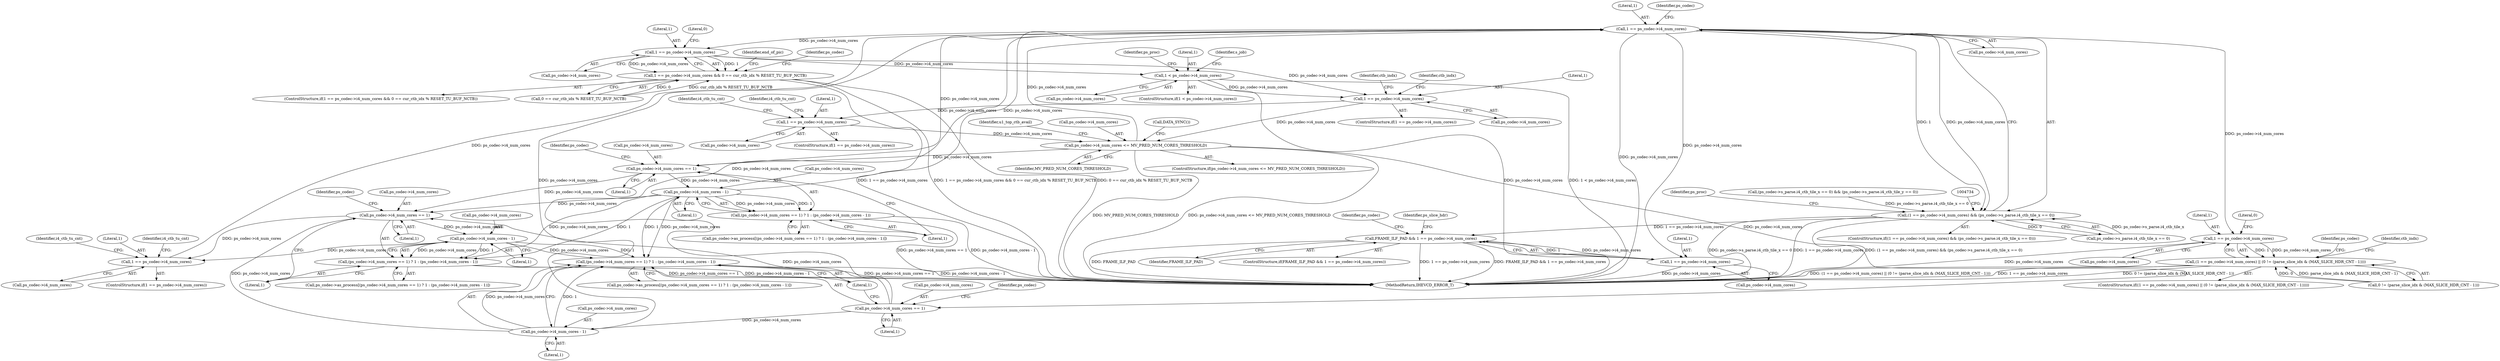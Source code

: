 digraph "0_Android_bcfc7124f6ef9f1ec128fb2e90de774a5b33d199_0@pointer" {
"1004697" [label="(Call,1 == ps_codec->i4_num_cores)"];
"1003849" [label="(Call,1 == ps_codec->i4_num_cores)"];
"1003810" [label="(Call,ps_codec->i4_num_cores - 1)"];
"1003804" [label="(Call,ps_codec->i4_num_cores == 1)"];
"1003470" [label="(Call,ps_codec->i4_num_cores - 1)"];
"1003464" [label="(Call,ps_codec->i4_num_cores == 1)"];
"1002922" [label="(Call,ps_codec->i4_num_cores <= MV_PRED_NUM_CORES_THRESHOLD)"];
"1002741" [label="(Call,1 == ps_codec->i4_num_cores)"];
"1002338" [label="(Call,1 == ps_codec->i4_num_cores)"];
"1001045" [label="(Call,1 == ps_codec->i4_num_cores)"];
"1004697" [label="(Call,1 == ps_codec->i4_num_cores)"];
"1003215" [label="(Call,ps_codec->i4_num_cores - 1)"];
"1003209" [label="(Call,ps_codec->i4_num_cores == 1)"];
"1001346" [label="(Call,1 < ps_codec->i4_num_cores)"];
"1001044" [label="(Call,1 == ps_codec->i4_num_cores && 0 == cur_ctb_idx % RESET_TU_BUF_NCTB)"];
"1003208" [label="(Call,(ps_codec->i4_num_cores == 1) ? 1 : (ps_codec->i4_num_cores - 1))"];
"1003803" [label="(Call,(ps_codec->i4_num_cores == 1) ? 1 : (ps_codec->i4_num_cores - 1))"];
"1004696" [label="(Call,(1 == ps_codec->i4_num_cores) && (ps_codec->s_parse.i4_ctb_tile_x == 0))"];
"1004874" [label="(Call,FRAME_ILF_PAD && 1 == ps_codec->i4_num_cores)"];
"1004803" [label="(Call,1 == ps_codec->i4_num_cores)"];
"1004802" [label="(Call,(1 == ps_codec->i4_num_cores) || (0 != (parse_slice_idx & (MAX_SLICE_HDR_CNT - 1))))"];
"1004876" [label="(Call,1 == ps_codec->i4_num_cores)"];
"1003463" [label="(Call,(ps_codec->i4_num_cores == 1) ? 1 : (ps_codec->i4_num_cores - 1))"];
"1003209" [label="(Call,ps_codec->i4_num_cores == 1)"];
"1005167" [label="(Identifier,ps_codec)"];
"1003213" [label="(Literal,1)"];
"1003472" [label="(Identifier,ps_codec)"];
"1004876" [label="(Call,1 == ps_codec->i4_num_cores)"];
"1003804" [label="(Call,ps_codec->i4_num_cores == 1)"];
"1003215" [label="(Call,ps_codec->i4_num_cores - 1)"];
"1003210" [label="(Call,ps_codec->i4_num_cores)"];
"1002338" [label="(Call,1 == ps_codec->i4_num_cores)"];
"1003849" [label="(Call,1 == ps_codec->i4_num_cores)"];
"1003810" [label="(Call,ps_codec->i4_num_cores - 1)"];
"1002741" [label="(Call,1 == ps_codec->i4_num_cores)"];
"1004809" [label="(Literal,0)"];
"1004699" [label="(Call,ps_codec->i4_num_cores)"];
"1002930" [label="(Identifier,u1_top_ctb_avail)"];
"1003463" [label="(Call,(ps_codec->i4_num_cores == 1) ? 1 : (ps_codec->i4_num_cores - 1))"];
"1004819" [label="(Identifier,ps_codec)"];
"1001075" [label="(Identifier,end_of_pic)"];
"1004802" [label="(Call,(1 == ps_codec->i4_num_cores) || (0 != (parse_slice_idx & (MAX_SLICE_HDR_CNT - 1))))"];
"1001348" [label="(Call,ps_codec->i4_num_cores)"];
"1003208" [label="(Call,(ps_codec->i4_num_cores == 1) ? 1 : (ps_codec->i4_num_cores - 1))"];
"1003471" [label="(Call,ps_codec->i4_num_cores)"];
"1002496" [label="(Identifier,ctb_indx)"];
"1004875" [label="(Identifier,FRAME_ILF_PAD)"];
"1004801" [label="(ControlStructure,if((1 == ps_codec->i4_num_cores) || (0 != (parse_slice_idx & (MAX_SLICE_HDR_CNT - 1)))))"];
"1002748" [label="(Identifier,i4_ctb_tu_cnt)"];
"1004698" [label="(Literal,1)"];
"1003811" [label="(Call,ps_codec->i4_num_cores)"];
"1004712" [label="(Identifier,ps_proc)"];
"1003469" [label="(Literal,1)"];
"1002740" [label="(ControlStructure,if(1 == ps_codec->i4_num_cores))"];
"1000909" [label="(Call,(ps_codec->s_parse.i4_ctb_tile_x == 0) && (ps_codec->s_parse.i4_ctb_tile_y == 0))"];
"1003459" [label="(Call,ps_codec->as_process[(ps_codec->i4_num_cores == 1) ? 1 : (ps_codec->i4_num_cores - 1)])"];
"1003468" [label="(Literal,1)"];
"1002921" [label="(ControlStructure,if(ps_codec->i4_num_cores <= MV_PRED_NUM_CORES_THRESHOLD))"];
"1004803" [label="(Call,1 == ps_codec->i4_num_cores)"];
"1004877" [label="(Literal,1)"];
"1003217" [label="(Identifier,ps_codec)"];
"1002340" [label="(Call,ps_codec->i4_num_cores)"];
"1001346" [label="(Call,1 < ps_codec->i4_num_cores)"];
"1001047" [label="(Call,ps_codec->i4_num_cores)"];
"1003808" [label="(Literal,1)"];
"1003803" [label="(Call,(ps_codec->i4_num_cores == 1) ? 1 : (ps_codec->i4_num_cores - 1))"];
"1003216" [label="(Call,ps_codec->i4_num_cores)"];
"1001046" [label="(Literal,1)"];
"1004702" [label="(Call,ps_codec->s_parse.i4_ctb_tile_x == 0)"];
"1003214" [label="(Literal,1)"];
"1004828" [label="(Identifier,ctb_indx)"];
"1004805" [label="(Call,ps_codec->i4_num_cores)"];
"1004874" [label="(Call,FRAME_ILF_PAD && 1 == ps_codec->i4_num_cores)"];
"1001447" [label="(Identifier,ps_proc)"];
"1003805" [label="(Call,ps_codec->i4_num_cores)"];
"1001051" [label="(Literal,0)"];
"1003856" [label="(Identifier,i4_ctb_tu_cnt)"];
"1003851" [label="(Call,ps_codec->i4_num_cores)"];
"1003850" [label="(Literal,1)"];
"1002743" [label="(Call,ps_codec->i4_num_cores)"];
"1004878" [label="(Call,ps_codec->i4_num_cores)"];
"1001345" [label="(ControlStructure,if(1 < ps_codec->i4_num_cores))"];
"1005173" [label="(MethodReturn,IHEVCD_ERROR_T)"];
"1003219" [label="(Literal,1)"];
"1004695" [label="(ControlStructure,if((1 == ps_codec->i4_num_cores) && (ps_codec->s_parse.i4_ctb_tile_x == 0)))"];
"1003848" [label="(ControlStructure,if(1 == ps_codec->i4_num_cores))"];
"1001045" [label="(Call,1 == ps_codec->i4_num_cores)"];
"1002923" [label="(Call,ps_codec->i4_num_cores)"];
"1004697" [label="(Call,1 == ps_codec->i4_num_cores)"];
"1004808" [label="(Call,0 != (parse_slice_idx & (MAX_SLICE_HDR_CNT - 1)))"];
"1004289" [label="(Call,DATA_SYNC())"];
"1002780" [label="(Identifier,i4_ctb_tu_cnt)"];
"1003470" [label="(Call,ps_codec->i4_num_cores - 1)"];
"1003799" [label="(Call,ps_codec->as_process[(ps_codec->i4_num_cores == 1) ? 1 : (ps_codec->i4_num_cores - 1)])"];
"1001347" [label="(Literal,1)"];
"1002345" [label="(Identifier,ctb_indx)"];
"1002742" [label="(Literal,1)"];
"1004696" [label="(Call,(1 == ps_codec->i4_num_cores) && (ps_codec->s_parse.i4_ctb_tile_x == 0))"];
"1002922" [label="(Call,ps_codec->i4_num_cores <= MV_PRED_NUM_CORES_THRESHOLD)"];
"1001044" [label="(Call,1 == ps_codec->i4_num_cores && 0 == cur_ctb_idx % RESET_TU_BUF_NCTB)"];
"1004705" [label="(Identifier,ps_codec)"];
"1003465" [label="(Call,ps_codec->i4_num_cores)"];
"1003888" [label="(Identifier,i4_ctb_tu_cnt)"];
"1004804" [label="(Literal,1)"];
"1002337" [label="(ControlStructure,if(1 == ps_codec->i4_num_cores))"];
"1003809" [label="(Literal,1)"];
"1001043" [label="(ControlStructure,if(1 == ps_codec->i4_num_cores && 0 == cur_ctb_idx % RESET_TU_BUF_NCTB))"];
"1003812" [label="(Identifier,ps_codec)"];
"1002339" [label="(Literal,1)"];
"1001059" [label="(Identifier,ps_codec)"];
"1004873" [label="(ControlStructure,if(FRAME_ILF_PAD && 1 == ps_codec->i4_num_cores))"];
"1003474" [label="(Literal,1)"];
"1003464" [label="(Call,ps_codec->i4_num_cores == 1)"];
"1001050" [label="(Call,0 == cur_ctb_idx % RESET_TU_BUF_NCTB)"];
"1004885" [label="(Identifier,ps_slice_hdr)"];
"1001356" [label="(Identifier,s_job)"];
"1003204" [label="(Call,ps_codec->as_process[(ps_codec->i4_num_cores == 1) ? 1 : (ps_codec->i4_num_cores - 1)])"];
"1002926" [label="(Identifier,MV_PRED_NUM_CORES_THRESHOLD)"];
"1003814" [label="(Literal,1)"];
"1004697" -> "1004696"  [label="AST: "];
"1004697" -> "1004699"  [label="CFG: "];
"1004698" -> "1004697"  [label="AST: "];
"1004699" -> "1004697"  [label="AST: "];
"1004705" -> "1004697"  [label="CFG: "];
"1004696" -> "1004697"  [label="CFG: "];
"1004697" -> "1005173"  [label="DDG: ps_codec->i4_num_cores"];
"1004697" -> "1001045"  [label="DDG: ps_codec->i4_num_cores"];
"1004697" -> "1004696"  [label="DDG: 1"];
"1004697" -> "1004696"  [label="DDG: ps_codec->i4_num_cores"];
"1003849" -> "1004697"  [label="DDG: ps_codec->i4_num_cores"];
"1003470" -> "1004697"  [label="DDG: ps_codec->i4_num_cores"];
"1002922" -> "1004697"  [label="DDG: ps_codec->i4_num_cores"];
"1003215" -> "1004697"  [label="DDG: ps_codec->i4_num_cores"];
"1003209" -> "1004697"  [label="DDG: ps_codec->i4_num_cores"];
"1003464" -> "1004697"  [label="DDG: ps_codec->i4_num_cores"];
"1004697" -> "1004803"  [label="DDG: ps_codec->i4_num_cores"];
"1004697" -> "1004876"  [label="DDG: ps_codec->i4_num_cores"];
"1003849" -> "1003848"  [label="AST: "];
"1003849" -> "1003851"  [label="CFG: "];
"1003850" -> "1003849"  [label="AST: "];
"1003851" -> "1003849"  [label="AST: "];
"1003856" -> "1003849"  [label="CFG: "];
"1003888" -> "1003849"  [label="CFG: "];
"1003810" -> "1003849"  [label="DDG: ps_codec->i4_num_cores"];
"1003804" -> "1003849"  [label="DDG: ps_codec->i4_num_cores"];
"1003810" -> "1003803"  [label="AST: "];
"1003810" -> "1003814"  [label="CFG: "];
"1003811" -> "1003810"  [label="AST: "];
"1003814" -> "1003810"  [label="AST: "];
"1003803" -> "1003810"  [label="CFG: "];
"1003810" -> "1003208"  [label="DDG: ps_codec->i4_num_cores"];
"1003810" -> "1003208"  [label="DDG: 1"];
"1003810" -> "1003803"  [label="DDG: ps_codec->i4_num_cores"];
"1003810" -> "1003803"  [label="DDG: 1"];
"1003804" -> "1003810"  [label="DDG: ps_codec->i4_num_cores"];
"1003804" -> "1003803"  [label="AST: "];
"1003804" -> "1003808"  [label="CFG: "];
"1003805" -> "1003804"  [label="AST: "];
"1003808" -> "1003804"  [label="AST: "];
"1003809" -> "1003804"  [label="CFG: "];
"1003812" -> "1003804"  [label="CFG: "];
"1003470" -> "1003804"  [label="DDG: ps_codec->i4_num_cores"];
"1003215" -> "1003804"  [label="DDG: ps_codec->i4_num_cores"];
"1003209" -> "1003804"  [label="DDG: ps_codec->i4_num_cores"];
"1003464" -> "1003804"  [label="DDG: ps_codec->i4_num_cores"];
"1003470" -> "1003463"  [label="AST: "];
"1003470" -> "1003474"  [label="CFG: "];
"1003471" -> "1003470"  [label="AST: "];
"1003474" -> "1003470"  [label="AST: "];
"1003463" -> "1003470"  [label="CFG: "];
"1003470" -> "1003208"  [label="DDG: ps_codec->i4_num_cores"];
"1003470" -> "1003208"  [label="DDG: 1"];
"1003470" -> "1003463"  [label="DDG: ps_codec->i4_num_cores"];
"1003470" -> "1003463"  [label="DDG: 1"];
"1003464" -> "1003470"  [label="DDG: ps_codec->i4_num_cores"];
"1003470" -> "1003803"  [label="DDG: ps_codec->i4_num_cores"];
"1003470" -> "1003803"  [label="DDG: 1"];
"1003464" -> "1003463"  [label="AST: "];
"1003464" -> "1003468"  [label="CFG: "];
"1003465" -> "1003464"  [label="AST: "];
"1003468" -> "1003464"  [label="AST: "];
"1003469" -> "1003464"  [label="CFG: "];
"1003472" -> "1003464"  [label="CFG: "];
"1002922" -> "1003464"  [label="DDG: ps_codec->i4_num_cores"];
"1002922" -> "1002921"  [label="AST: "];
"1002922" -> "1002926"  [label="CFG: "];
"1002923" -> "1002922"  [label="AST: "];
"1002926" -> "1002922"  [label="AST: "];
"1002930" -> "1002922"  [label="CFG: "];
"1004289" -> "1002922"  [label="CFG: "];
"1002922" -> "1005173"  [label="DDG: MV_PRED_NUM_CORES_THRESHOLD"];
"1002922" -> "1005173"  [label="DDG: ps_codec->i4_num_cores <= MV_PRED_NUM_CORES_THRESHOLD"];
"1002741" -> "1002922"  [label="DDG: ps_codec->i4_num_cores"];
"1002338" -> "1002922"  [label="DDG: ps_codec->i4_num_cores"];
"1002922" -> "1003209"  [label="DDG: ps_codec->i4_num_cores"];
"1002741" -> "1002740"  [label="AST: "];
"1002741" -> "1002743"  [label="CFG: "];
"1002742" -> "1002741"  [label="AST: "];
"1002743" -> "1002741"  [label="AST: "];
"1002748" -> "1002741"  [label="CFG: "];
"1002780" -> "1002741"  [label="CFG: "];
"1002338" -> "1002741"  [label="DDG: ps_codec->i4_num_cores"];
"1002338" -> "1002337"  [label="AST: "];
"1002338" -> "1002340"  [label="CFG: "];
"1002339" -> "1002338"  [label="AST: "];
"1002340" -> "1002338"  [label="AST: "];
"1002345" -> "1002338"  [label="CFG: "];
"1002496" -> "1002338"  [label="CFG: "];
"1001045" -> "1002338"  [label="DDG: ps_codec->i4_num_cores"];
"1001346" -> "1002338"  [label="DDG: ps_codec->i4_num_cores"];
"1001045" -> "1001044"  [label="AST: "];
"1001045" -> "1001047"  [label="CFG: "];
"1001046" -> "1001045"  [label="AST: "];
"1001047" -> "1001045"  [label="AST: "];
"1001051" -> "1001045"  [label="CFG: "];
"1001044" -> "1001045"  [label="CFG: "];
"1001045" -> "1001044"  [label="DDG: 1"];
"1001045" -> "1001044"  [label="DDG: ps_codec->i4_num_cores"];
"1001045" -> "1001346"  [label="DDG: ps_codec->i4_num_cores"];
"1003215" -> "1003208"  [label="AST: "];
"1003215" -> "1003219"  [label="CFG: "];
"1003216" -> "1003215"  [label="AST: "];
"1003219" -> "1003215"  [label="AST: "];
"1003208" -> "1003215"  [label="CFG: "];
"1003215" -> "1003208"  [label="DDG: ps_codec->i4_num_cores"];
"1003215" -> "1003208"  [label="DDG: 1"];
"1003209" -> "1003215"  [label="DDG: ps_codec->i4_num_cores"];
"1003209" -> "1003208"  [label="AST: "];
"1003209" -> "1003213"  [label="CFG: "];
"1003210" -> "1003209"  [label="AST: "];
"1003213" -> "1003209"  [label="AST: "];
"1003214" -> "1003209"  [label="CFG: "];
"1003217" -> "1003209"  [label="CFG: "];
"1001346" -> "1001345"  [label="AST: "];
"1001346" -> "1001348"  [label="CFG: "];
"1001347" -> "1001346"  [label="AST: "];
"1001348" -> "1001346"  [label="AST: "];
"1001356" -> "1001346"  [label="CFG: "];
"1001447" -> "1001346"  [label="CFG: "];
"1001346" -> "1005173"  [label="DDG: ps_codec->i4_num_cores"];
"1001346" -> "1005173"  [label="DDG: 1 < ps_codec->i4_num_cores"];
"1001044" -> "1001043"  [label="AST: "];
"1001044" -> "1001050"  [label="CFG: "];
"1001050" -> "1001044"  [label="AST: "];
"1001059" -> "1001044"  [label="CFG: "];
"1001075" -> "1001044"  [label="CFG: "];
"1001044" -> "1005173"  [label="DDG: 1 == ps_codec->i4_num_cores"];
"1001044" -> "1005173"  [label="DDG: 1 == ps_codec->i4_num_cores && 0 == cur_ctb_idx % RESET_TU_BUF_NCTB"];
"1001044" -> "1005173"  [label="DDG: 0 == cur_ctb_idx % RESET_TU_BUF_NCTB"];
"1001050" -> "1001044"  [label="DDG: 0"];
"1001050" -> "1001044"  [label="DDG: cur_ctb_idx % RESET_TU_BUF_NCTB"];
"1003208" -> "1003204"  [label="AST: "];
"1003208" -> "1003214"  [label="CFG: "];
"1003214" -> "1003208"  [label="AST: "];
"1003204" -> "1003208"  [label="CFG: "];
"1003208" -> "1005173"  [label="DDG: ps_codec->i4_num_cores == 1"];
"1003208" -> "1005173"  [label="DDG: ps_codec->i4_num_cores - 1"];
"1003803" -> "1003799"  [label="AST: "];
"1003803" -> "1003809"  [label="CFG: "];
"1003809" -> "1003803"  [label="AST: "];
"1003799" -> "1003803"  [label="CFG: "];
"1003803" -> "1005173"  [label="DDG: ps_codec->i4_num_cores - 1"];
"1003803" -> "1005173"  [label="DDG: ps_codec->i4_num_cores == 1"];
"1004696" -> "1004695"  [label="AST: "];
"1004696" -> "1004702"  [label="CFG: "];
"1004702" -> "1004696"  [label="AST: "];
"1004712" -> "1004696"  [label="CFG: "];
"1004734" -> "1004696"  [label="CFG: "];
"1004696" -> "1005173"  [label="DDG: 1 == ps_codec->i4_num_cores"];
"1004696" -> "1005173"  [label="DDG: (1 == ps_codec->i4_num_cores) && (ps_codec->s_parse.i4_ctb_tile_x == 0)"];
"1004696" -> "1005173"  [label="DDG: ps_codec->s_parse.i4_ctb_tile_x == 0"];
"1000909" -> "1004696"  [label="DDG: ps_codec->s_parse.i4_ctb_tile_x == 0"];
"1004702" -> "1004696"  [label="DDG: ps_codec->s_parse.i4_ctb_tile_x"];
"1004702" -> "1004696"  [label="DDG: 0"];
"1004696" -> "1004874"  [label="DDG: 1 == ps_codec->i4_num_cores"];
"1004874" -> "1004873"  [label="AST: "];
"1004874" -> "1004875"  [label="CFG: "];
"1004874" -> "1004876"  [label="CFG: "];
"1004875" -> "1004874"  [label="AST: "];
"1004876" -> "1004874"  [label="AST: "];
"1004885" -> "1004874"  [label="CFG: "];
"1005167" -> "1004874"  [label="CFG: "];
"1004874" -> "1005173"  [label="DDG: FRAME_ILF_PAD && 1 == ps_codec->i4_num_cores"];
"1004874" -> "1005173"  [label="DDG: FRAME_ILF_PAD"];
"1004874" -> "1005173"  [label="DDG: 1 == ps_codec->i4_num_cores"];
"1004876" -> "1004874"  [label="DDG: 1"];
"1004876" -> "1004874"  [label="DDG: ps_codec->i4_num_cores"];
"1004803" -> "1004802"  [label="AST: "];
"1004803" -> "1004805"  [label="CFG: "];
"1004804" -> "1004803"  [label="AST: "];
"1004805" -> "1004803"  [label="AST: "];
"1004809" -> "1004803"  [label="CFG: "];
"1004802" -> "1004803"  [label="CFG: "];
"1004803" -> "1005173"  [label="DDG: ps_codec->i4_num_cores"];
"1004803" -> "1004802"  [label="DDG: 1"];
"1004803" -> "1004802"  [label="DDG: ps_codec->i4_num_cores"];
"1004802" -> "1004801"  [label="AST: "];
"1004802" -> "1004808"  [label="CFG: "];
"1004808" -> "1004802"  [label="AST: "];
"1004819" -> "1004802"  [label="CFG: "];
"1004828" -> "1004802"  [label="CFG: "];
"1004802" -> "1005173"  [label="DDG: 1 == ps_codec->i4_num_cores"];
"1004802" -> "1005173"  [label="DDG: 0 != (parse_slice_idx & (MAX_SLICE_HDR_CNT - 1))"];
"1004802" -> "1005173"  [label="DDG: (1 == ps_codec->i4_num_cores) || (0 != (parse_slice_idx & (MAX_SLICE_HDR_CNT - 1)))"];
"1004808" -> "1004802"  [label="DDG: 0"];
"1004808" -> "1004802"  [label="DDG: parse_slice_idx & (MAX_SLICE_HDR_CNT - 1)"];
"1004876" -> "1004878"  [label="CFG: "];
"1004877" -> "1004876"  [label="AST: "];
"1004878" -> "1004876"  [label="AST: "];
"1004876" -> "1005173"  [label="DDG: ps_codec->i4_num_cores"];
"1003463" -> "1003459"  [label="AST: "];
"1003463" -> "1003469"  [label="CFG: "];
"1003469" -> "1003463"  [label="AST: "];
"1003459" -> "1003463"  [label="CFG: "];
"1003463" -> "1005173"  [label="DDG: ps_codec->i4_num_cores - 1"];
"1003463" -> "1005173"  [label="DDG: ps_codec->i4_num_cores == 1"];
}
